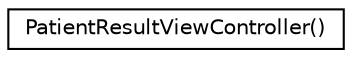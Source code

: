 digraph G
{
  edge [fontname="Helvetica",fontsize="10",labelfontname="Helvetica",labelfontsize="10"];
  node [fontname="Helvetica",fontsize="10",shape=record];
  rankdir="LR";
  Node1 [label="PatientResultViewController()",height=0.2,width=0.4,color="black", fillcolor="white", style="filled",URL="$interface_patient_result_view_controller_07_08.html"];
}
